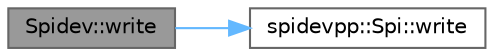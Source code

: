 digraph "Spidev::write"
{
 // LATEX_PDF_SIZE
  bgcolor="transparent";
  edge [fontname=Helvetica,fontsize=10,labelfontname=Helvetica,labelfontsize=10];
  node [fontname=Helvetica,fontsize=10,shape=box,height=0.2,width=0.4];
  rankdir="LR";
  Node1 [label="Spidev::write",height=0.2,width=0.4,color="gray40", fillcolor="grey60", style="filled", fontcolor="black",tooltip=" "];
  Node1 -> Node2 [color="steelblue1",style="solid"];
  Node2 [label="spidevpp::Spi::write",height=0.2,width=0.4,color="grey40", fillcolor="white", style="filled",URL="$classspidevpp_1_1_spi.html#a43b2fea53e280e1a4bd6d29d969440a4",tooltip=" "];
}
